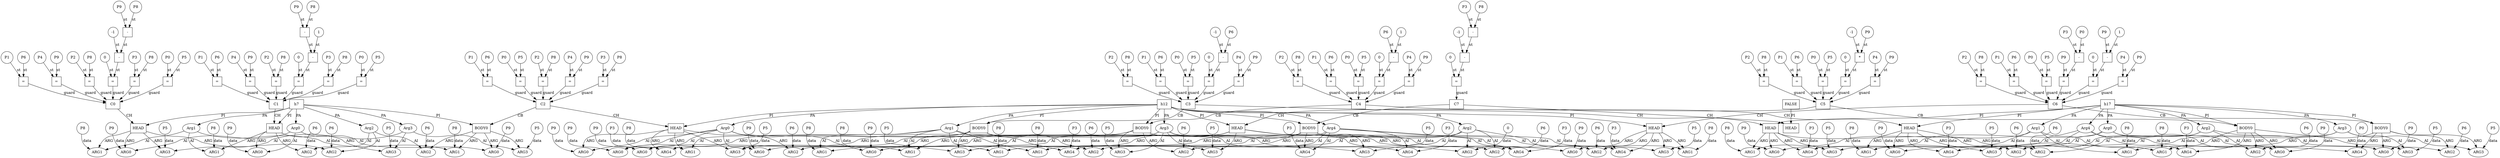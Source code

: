 // Horn Graph
digraph {
	"predicate_0" [label="h7"  nodeName="predicate_0" class=predicateName GNNNodeID=0 shape="box"]
	"predicateArgument_0" [label="Arg0"  nodeName="predicateArgument_0" class=predicateArgument GNNNodeID=1 shape="ellipse"]
		"predicate_0" -> "predicateArgument_0" [ label="PA"]
	"predicateArgument_1" [label="Arg1"  nodeName="predicateArgument_1" class=predicateArgument GNNNodeID=2 shape="ellipse"]
		"predicate_0" -> "predicateArgument_1" [ label="PA"]
	"predicateArgument_2" [label="Arg2"  nodeName="predicateArgument_2" class=predicateArgument GNNNodeID=3 shape="ellipse"]
		"predicate_0" -> "predicateArgument_2" [ label="PA"]
	"predicateArgument_3" [label="Arg3"  nodeName="predicateArgument_3" class=predicateArgument GNNNodeID=4 shape="ellipse"]
		"predicate_0" -> "predicateArgument_3" [ label="PA"]
	"predicate_1" [label="h12"  nodeName="predicate_1" class=predicateName GNNNodeID=5 shape="box"]
	"predicateArgument_4" [label="Arg0"  nodeName="predicateArgument_4" class=predicateArgument GNNNodeID=6 shape="ellipse"]
		"predicate_1" -> "predicateArgument_4" [ label="PA"]
	"predicateArgument_5" [label="Arg1"  nodeName="predicateArgument_5" class=predicateArgument GNNNodeID=7 shape="ellipse"]
		"predicate_1" -> "predicateArgument_5" [ label="PA"]
	"predicateArgument_6" [label="Arg2"  nodeName="predicateArgument_6" class=predicateArgument GNNNodeID=8 shape="ellipse"]
		"predicate_1" -> "predicateArgument_6" [ label="PA"]
	"predicateArgument_7" [label="Arg3"  nodeName="predicateArgument_7" class=predicateArgument GNNNodeID=9 shape="ellipse"]
		"predicate_1" -> "predicateArgument_7" [ label="PA"]
	"predicateArgument_8" [label="Arg4"  nodeName="predicateArgument_8" class=predicateArgument GNNNodeID=10 shape="ellipse"]
		"predicate_1" -> "predicateArgument_8" [ label="PA"]
	"predicate_2" [label="h17"  nodeName="predicate_2" class=predicateName GNNNodeID=11 shape="box"]
	"predicateArgument_9" [label="Arg0"  nodeName="predicateArgument_9" class=predicateArgument GNNNodeID=12 shape="ellipse"]
		"predicate_2" -> "predicateArgument_9" [ label="PA"]
	"predicateArgument_10" [label="Arg1"  nodeName="predicateArgument_10" class=predicateArgument GNNNodeID=13 shape="ellipse"]
		"predicate_2" -> "predicateArgument_10" [ label="PA"]
	"predicateArgument_11" [label="Arg2"  nodeName="predicateArgument_11" class=predicateArgument GNNNodeID=14 shape="ellipse"]
		"predicate_2" -> "predicateArgument_11" [ label="PA"]
	"predicateArgument_12" [label="Arg3"  nodeName="predicateArgument_12" class=predicateArgument GNNNodeID=15 shape="ellipse"]
		"predicate_2" -> "predicateArgument_12" [ label="PA"]
	"predicateArgument_13" [label="Arg4"  nodeName="predicateArgument_13" class=predicateArgument GNNNodeID=16 shape="ellipse"]
		"predicate_2" -> "predicateArgument_13" [ label="PA"]
	"predicate_3" [label="FALSE"  nodeName="predicate_3" class=predicateName GNNNodeID=17 shape="box"]
	"clause_0" [label="C0"  nodeName="clause_0" class=clause GNNNodeID=18 shape="box"]
	">=_19" [label="="  nodeName=">=_19" class=operator GNNNodeID=19 shape="square"]
		">=_19" -> "clause_0" [ label="guard"]
	"0_20" [label="0"  nodeName="0_20" class=constant GNNNodeID=20 shape="circle"]
		"0_20" -> ">=_19" [ label="st"]
	"-_21" [label="-"  nodeName="-_21" class=operator GNNNodeID=21 shape="square"]
		"-_21" -> ">=_19" [ label="st"]
	"-1_22" [label="-1"  nodeName="-1_22" class=constant GNNNodeID=22 shape="circle"]
		"-1_22" -> "-_21" [ label="st"]
	"-_23" [label="-"  nodeName="-_23" class=operator GNNNodeID=23 shape="square"]
		"-_23" -> "-_21" [ label="st"]
	"P9_24" [label="P9"  nodeName="P9_24" class=symbolicConstant GNNNodeID=24 shape="circle"]
		"P9_24" -> "-_23" [ label="st"]
	"P8_25" [label="P8"  nodeName="P8_25" class=symbolicConstant GNNNodeID=25 shape="circle"]
		"P8_25" -> "-_23" [ label="st"]
	"=_26" [label="="  nodeName="=_26" class=operator GNNNodeID=26 shape="square"]
		"=_26" -> "clause_0" [ label="guard"]
	"P3_27" [label="P3"  nodeName="P3_27" class=symbolicConstant GNNNodeID=27 shape="circle"]
		"P3_27" -> "=_26" [ label="st"]
	"P8_28" [label="P8"  nodeName="P8_28" class=symbolicConstant GNNNodeID=28 shape="circle"]
		"P8_28" -> "=_26" [ label="st"]
	"=_29" [label="="  nodeName="=_29" class=operator GNNNodeID=29 shape="square"]
		"=_29" -> "clause_0" [ label="guard"]
	"P0_30" [label="P0"  nodeName="P0_30" class=symbolicConstant GNNNodeID=30 shape="circle"]
		"P0_30" -> "=_29" [ label="st"]
	"P5_31" [label="P5"  nodeName="P5_31" class=symbolicConstant GNNNodeID=31 shape="circle"]
		"P5_31" -> "=_29" [ label="st"]
	"=_32" [label="="  nodeName="=_32" class=operator GNNNodeID=32 shape="square"]
		"=_32" -> "clause_0" [ label="guard"]
	"P1_33" [label="P1"  nodeName="P1_33" class=symbolicConstant GNNNodeID=33 shape="circle"]
		"P1_33" -> "=_32" [ label="st"]
	"P6_34" [label="P6"  nodeName="P6_34" class=symbolicConstant GNNNodeID=34 shape="circle"]
		"P6_34" -> "=_32" [ label="st"]
	"=_35" [label="="  nodeName="=_35" class=operator GNNNodeID=35 shape="square"]
		"=_35" -> "clause_0" [ label="guard"]
	"P4_36" [label="P4"  nodeName="P4_36" class=symbolicConstant GNNNodeID=36 shape="circle"]
		"P4_36" -> "=_35" [ label="st"]
	"P9_37" [label="P9"  nodeName="P9_37" class=symbolicConstant GNNNodeID=37 shape="circle"]
		"P9_37" -> "=_35" [ label="st"]
	"=_38" [label="="  nodeName="=_38" class=operator GNNNodeID=38 shape="square"]
		"=_38" -> "clause_0" [ label="guard"]
	"P2_39" [label="P2"  nodeName="P2_39" class=symbolicConstant GNNNodeID=39 shape="circle"]
		"P2_39" -> "=_38" [ label="st"]
	"P8_40" [label="P8"  nodeName="P8_40" class=symbolicConstant GNNNodeID=40 shape="circle"]
		"P8_40" -> "=_38" [ label="st"]
	"clauseHead_0" [label="HEAD"  nodeName="clauseHead_0" class=clauseHead GNNNodeID=41 shape="box"]
		"clause_0" -> "clauseHead_0" [ label="CH"]
		"predicate_0" -> "clauseHead_0" [ label="PI"]
	"clauseArgument_0" [label="ARG0"  nodeName="clauseArgument_0" class=clauseArg GNNNodeID=42 shape="ellipse"]
		"clauseHead_0" -> "clauseArgument_0" [ label="ARG"]
		"predicateArgument_0" -> "clauseArgument_0" [ label="AI"]
	"P9_43" [label="P9"  nodeName="P9_43" class=symbolicConstant GNNNodeID=43 shape="circle"]
		"P9_43" -> "clauseArgument_0" [ label="data"]
	"clauseArgument_1" [label="ARG1"  nodeName="clauseArgument_1" class=clauseArg GNNNodeID=44 shape="ellipse"]
		"clauseHead_0" -> "clauseArgument_1" [ label="ARG"]
		"predicateArgument_1" -> "clauseArgument_1" [ label="AI"]
	"P8_45" [label="P8"  nodeName="P8_45" class=symbolicConstant GNNNodeID=45 shape="circle"]
		"P8_45" -> "clauseArgument_1" [ label="data"]
	"clauseArgument_2" [label="ARG2"  nodeName="clauseArgument_2" class=clauseArg GNNNodeID=46 shape="ellipse"]
		"clauseHead_0" -> "clauseArgument_2" [ label="ARG"]
		"predicateArgument_2" -> "clauseArgument_2" [ label="AI"]
	"P6_47" [label="P6"  nodeName="P6_47" class=symbolicConstant GNNNodeID=47 shape="circle"]
		"P6_47" -> "clauseArgument_2" [ label="data"]
	"clauseArgument_3" [label="ARG3"  nodeName="clauseArgument_3" class=clauseArg GNNNodeID=48 shape="ellipse"]
		"clauseHead_0" -> "clauseArgument_3" [ label="ARG"]
		"predicateArgument_3" -> "clauseArgument_3" [ label="AI"]
	"P5_49" [label="P5"  nodeName="P5_49" class=symbolicConstant GNNNodeID=49 shape="circle"]
		"P5_49" -> "clauseArgument_3" [ label="data"]
	"clause_1" [label="C1"  nodeName="clause_1" class=clause GNNNodeID=50 shape="box"]
	">=_51" [label="="  nodeName=">=_51" class=operator GNNNodeID=51 shape="square"]
		">=_51" -> "clause_1" [ label="guard"]
	"0_52" [label="0"  nodeName="0_52" class=constant GNNNodeID=52 shape="circle"]
		"0_52" -> ">=_51" [ label="st"]
	"-_53" [label="-"  nodeName="-_53" class=operator GNNNodeID=53 shape="square"]
		"-_53" -> ">=_51" [ label="st"]
	"-_54" [label="-"  nodeName="-_54" class=operator GNNNodeID=54 shape="square"]
		"-_54" -> "-_53" [ label="st"]
	"P9_55" [label="P9"  nodeName="P9_55" class=symbolicConstant GNNNodeID=55 shape="circle"]
		"P9_55" -> "-_54" [ label="st"]
	"P8_56" [label="P8"  nodeName="P8_56" class=symbolicConstant GNNNodeID=56 shape="circle"]
		"P8_56" -> "-_54" [ label="st"]
	"1_57" [label="1"  nodeName="1_57" class=constant GNNNodeID=57 shape="circle"]
		"1_57" -> "-_53" [ label="st"]
	"=_58" [label="="  nodeName="=_58" class=operator GNNNodeID=58 shape="square"]
		"=_58" -> "clause_1" [ label="guard"]
	"P3_59" [label="P3"  nodeName="P3_59" class=symbolicConstant GNNNodeID=59 shape="circle"]
		"P3_59" -> "=_58" [ label="st"]
	"P8_60" [label="P8"  nodeName="P8_60" class=symbolicConstant GNNNodeID=60 shape="circle"]
		"P8_60" -> "=_58" [ label="st"]
	"=_61" [label="="  nodeName="=_61" class=operator GNNNodeID=61 shape="square"]
		"=_61" -> "clause_1" [ label="guard"]
	"P0_62" [label="P0"  nodeName="P0_62" class=symbolicConstant GNNNodeID=62 shape="circle"]
		"P0_62" -> "=_61" [ label="st"]
	"P5_63" [label="P5"  nodeName="P5_63" class=symbolicConstant GNNNodeID=63 shape="circle"]
		"P5_63" -> "=_61" [ label="st"]
	"=_64" [label="="  nodeName="=_64" class=operator GNNNodeID=64 shape="square"]
		"=_64" -> "clause_1" [ label="guard"]
	"P1_65" [label="P1"  nodeName="P1_65" class=symbolicConstant GNNNodeID=65 shape="circle"]
		"P1_65" -> "=_64" [ label="st"]
	"P6_66" [label="P6"  nodeName="P6_66" class=symbolicConstant GNNNodeID=66 shape="circle"]
		"P6_66" -> "=_64" [ label="st"]
	"=_67" [label="="  nodeName="=_67" class=operator GNNNodeID=67 shape="square"]
		"=_67" -> "clause_1" [ label="guard"]
	"P4_68" [label="P4"  nodeName="P4_68" class=symbolicConstant GNNNodeID=68 shape="circle"]
		"P4_68" -> "=_67" [ label="st"]
	"P9_69" [label="P9"  nodeName="P9_69" class=symbolicConstant GNNNodeID=69 shape="circle"]
		"P9_69" -> "=_67" [ label="st"]
	"=_70" [label="="  nodeName="=_70" class=operator GNNNodeID=70 shape="square"]
		"=_70" -> "clause_1" [ label="guard"]
	"P2_71" [label="P2"  nodeName="P2_71" class=symbolicConstant GNNNodeID=71 shape="circle"]
		"P2_71" -> "=_70" [ label="st"]
	"P8_72" [label="P8"  nodeName="P8_72" class=symbolicConstant GNNNodeID=72 shape="circle"]
		"P8_72" -> "=_70" [ label="st"]
	"clauseHead_1" [label="HEAD"  nodeName="clauseHead_1" class=clauseHead GNNNodeID=73 shape="box"]
		"clause_1" -> "clauseHead_1" [ label="CH"]
		"predicate_0" -> "clauseHead_1" [ label="PI"]
	"clauseArgument_4" [label="ARG0"  nodeName="clauseArgument_4" class=clauseArg GNNNodeID=74 shape="ellipse"]
		"clauseHead_1" -> "clauseArgument_4" [ label="ARG"]
		"predicateArgument_0" -> "clauseArgument_4" [ label="AI"]
	"P9_75" [label="P9"  nodeName="P9_75" class=symbolicConstant GNNNodeID=75 shape="circle"]
		"P9_75" -> "clauseArgument_4" [ label="data"]
	"clauseArgument_5" [label="ARG1"  nodeName="clauseArgument_5" class=clauseArg GNNNodeID=76 shape="ellipse"]
		"clauseHead_1" -> "clauseArgument_5" [ label="ARG"]
		"predicateArgument_1" -> "clauseArgument_5" [ label="AI"]
	"P8_77" [label="P8"  nodeName="P8_77" class=symbolicConstant GNNNodeID=77 shape="circle"]
		"P8_77" -> "clauseArgument_5" [ label="data"]
	"clauseArgument_6" [label="ARG2"  nodeName="clauseArgument_6" class=clauseArg GNNNodeID=78 shape="ellipse"]
		"clauseHead_1" -> "clauseArgument_6" [ label="ARG"]
		"predicateArgument_2" -> "clauseArgument_6" [ label="AI"]
	"P6_79" [label="P6"  nodeName="P6_79" class=symbolicConstant GNNNodeID=79 shape="circle"]
		"P6_79" -> "clauseArgument_6" [ label="data"]
	"clauseArgument_7" [label="ARG3"  nodeName="clauseArgument_7" class=clauseArg GNNNodeID=80 shape="ellipse"]
		"clauseHead_1" -> "clauseArgument_7" [ label="ARG"]
		"predicateArgument_3" -> "clauseArgument_7" [ label="AI"]
	"P5_81" [label="P5"  nodeName="P5_81" class=symbolicConstant GNNNodeID=81 shape="circle"]
		"P5_81" -> "clauseArgument_7" [ label="data"]
	"clause_2" [label="C2"  nodeName="clause_2" class=clause GNNNodeID=82 shape="box"]
	"=_83" [label="="  nodeName="=_83" class=operator GNNNodeID=83 shape="square"]
		"=_83" -> "clause_2" [ label="guard"]
	"P4_84" [label="P4"  nodeName="P4_84" class=symbolicConstant GNNNodeID=84 shape="circle"]
		"P4_84" -> "=_83" [ label="st"]
	"P9_85" [label="P9"  nodeName="P9_85" class=symbolicConstant GNNNodeID=85 shape="circle"]
		"P9_85" -> "=_83" [ label="st"]
	"=_86" [label="="  nodeName="=_86" class=operator GNNNodeID=86 shape="square"]
		"=_86" -> "clause_2" [ label="guard"]
	"P3_87" [label="P3"  nodeName="P3_87" class=symbolicConstant GNNNodeID=87 shape="circle"]
		"P3_87" -> "=_86" [ label="st"]
	"P8_88" [label="P8"  nodeName="P8_88" class=symbolicConstant GNNNodeID=88 shape="circle"]
		"P8_88" -> "=_86" [ label="st"]
	"=_89" [label="="  nodeName="=_89" class=operator GNNNodeID=89 shape="square"]
		"=_89" -> "clause_2" [ label="guard"]
	"P1_90" [label="P1"  nodeName="P1_90" class=symbolicConstant GNNNodeID=90 shape="circle"]
		"P1_90" -> "=_89" [ label="st"]
	"P6_91" [label="P6"  nodeName="P6_91" class=symbolicConstant GNNNodeID=91 shape="circle"]
		"P6_91" -> "=_89" [ label="st"]
	"=_92" [label="="  nodeName="=_92" class=operator GNNNodeID=92 shape="square"]
		"=_92" -> "clause_2" [ label="guard"]
	"P0_93" [label="P0"  nodeName="P0_93" class=symbolicConstant GNNNodeID=93 shape="circle"]
		"P0_93" -> "=_92" [ label="st"]
	"P5_94" [label="P5"  nodeName="P5_94" class=symbolicConstant GNNNodeID=94 shape="circle"]
		"P5_94" -> "=_92" [ label="st"]
	"=_95" [label="="  nodeName="=_95" class=operator GNNNodeID=95 shape="square"]
		"=_95" -> "clause_2" [ label="guard"]
	"P2_96" [label="P2"  nodeName="P2_96" class=symbolicConstant GNNNodeID=96 shape="circle"]
		"P2_96" -> "=_95" [ label="st"]
	"P8_97" [label="P8"  nodeName="P8_97" class=symbolicConstant GNNNodeID=97 shape="circle"]
		"P8_97" -> "=_95" [ label="st"]
	"clauseHead_2" [label="HEAD"  nodeName="clauseHead_2" class=clauseHead GNNNodeID=98 shape="box"]
		"clause_2" -> "clauseHead_2" [ label="CH"]
		"predicate_1" -> "clauseHead_2" [ label="PI"]
	"clauseArgument_8" [label="ARG0"  nodeName="clauseArgument_8" class=clauseArg GNNNodeID=99 shape="ellipse"]
		"clauseHead_2" -> "clauseArgument_8" [ label="ARG"]
		"predicateArgument_4" -> "clauseArgument_8" [ label="AI"]
	"P9_100" [label="P9"  nodeName="P9_100" class=symbolicConstant GNNNodeID=100 shape="circle"]
		"P9_100" -> "clauseArgument_8" [ label="data"]
	"clauseArgument_9" [label="ARG1"  nodeName="clauseArgument_9" class=clauseArg GNNNodeID=101 shape="ellipse"]
		"clauseHead_2" -> "clauseArgument_9" [ label="ARG"]
		"predicateArgument_5" -> "clauseArgument_9" [ label="AI"]
	"P8_102" [label="P8"  nodeName="P8_102" class=symbolicConstant GNNNodeID=102 shape="circle"]
		"P8_102" -> "clauseArgument_9" [ label="data"]
	"clauseArgument_10" [label="ARG2"  nodeName="clauseArgument_10" class=clauseArg GNNNodeID=103 shape="ellipse"]
		"clauseHead_2" -> "clauseArgument_10" [ label="ARG"]
		"predicateArgument_6" -> "clauseArgument_10" [ label="AI"]
	"P6_104" [label="P6"  nodeName="P6_104" class=symbolicConstant GNNNodeID=104 shape="circle"]
		"P6_104" -> "clauseArgument_10" [ label="data"]
	"clauseArgument_11" [label="ARG3"  nodeName="clauseArgument_11" class=clauseArg GNNNodeID=105 shape="ellipse"]
		"clauseHead_2" -> "clauseArgument_11" [ label="ARG"]
		"predicateArgument_7" -> "clauseArgument_11" [ label="AI"]
	"P5_106" [label="P5"  nodeName="P5_106" class=symbolicConstant GNNNodeID=106 shape="circle"]
		"P5_106" -> "clauseArgument_11" [ label="data"]
	"clauseArgument_12" [label="ARG4"  nodeName="clauseArgument_12" class=clauseArg GNNNodeID=107 shape="ellipse"]
		"clauseHead_2" -> "clauseArgument_12" [ label="ARG"]
		"predicateArgument_8" -> "clauseArgument_12" [ label="AI"]
	"P3_108" [label="P3"  nodeName="P3_108" class=symbolicConstant GNNNodeID=108 shape="circle"]
		"P3_108" -> "clauseArgument_12" [ label="data"]
	"clauseBody_0" [label="BODY0"  nodeName="clauseBody_0" class=clauseBody GNNNodeID=109 shape="box"]
		"clause_2" -> "clauseBody_0" [ label="CB"]
		"predicate_0" -> "clauseBody_0" [ label="PI"]
	"clauseArgument_13" [label="ARG0"  nodeName="clauseArgument_13" class=clauseArg GNNNodeID=110 shape="ellipse"]
		"clauseBody_0" -> "clauseArgument_13" [ label="ARG"]
		"predicateArgument_0" -> "clauseArgument_13" [ label="AI"]
	"P9_111" [label="P9"  nodeName="P9_111" class=symbolicConstant GNNNodeID=111 shape="circle"]
		"P9_111" -> "clauseArgument_13" [ label="data"]
	"clauseArgument_14" [label="ARG1"  nodeName="clauseArgument_14" class=clauseArg GNNNodeID=112 shape="ellipse"]
		"clauseBody_0" -> "clauseArgument_14" [ label="ARG"]
		"predicateArgument_1" -> "clauseArgument_14" [ label="AI"]
	"P8_113" [label="P8"  nodeName="P8_113" class=symbolicConstant GNNNodeID=113 shape="circle"]
		"P8_113" -> "clauseArgument_14" [ label="data"]
	"clauseArgument_15" [label="ARG2"  nodeName="clauseArgument_15" class=clauseArg GNNNodeID=114 shape="ellipse"]
		"clauseBody_0" -> "clauseArgument_15" [ label="ARG"]
		"predicateArgument_2" -> "clauseArgument_15" [ label="AI"]
	"P6_115" [label="P6"  nodeName="P6_115" class=symbolicConstant GNNNodeID=115 shape="circle"]
		"P6_115" -> "clauseArgument_15" [ label="data"]
	"clauseArgument_16" [label="ARG3"  nodeName="clauseArgument_16" class=clauseArg GNNNodeID=116 shape="ellipse"]
		"clauseBody_0" -> "clauseArgument_16" [ label="ARG"]
		"predicateArgument_3" -> "clauseArgument_16" [ label="AI"]
	"P5_117" [label="P5"  nodeName="P5_117" class=symbolicConstant GNNNodeID=117 shape="circle"]
		"P5_117" -> "clauseArgument_16" [ label="data"]
	"clause_3" [label="C3"  nodeName="clause_3" class=clause GNNNodeID=118 shape="box"]
	">=_119" [label="="  nodeName=">=_119" class=operator GNNNodeID=119 shape="square"]
		">=_119" -> "clause_3" [ label="guard"]
	"0_120" [label="0"  nodeName="0_120" class=constant GNNNodeID=120 shape="circle"]
		"0_120" -> ">=_119" [ label="st"]
	"-_121" [label="-"  nodeName="-_121" class=operator GNNNodeID=121 shape="square"]
		"-_121" -> ">=_119" [ label="st"]
	"-1_122" [label="-1"  nodeName="-1_122" class=constant GNNNodeID=122 shape="circle"]
		"-1_122" -> "-_121" [ label="st"]
	"P6_123" [label="P6"  nodeName="P6_123" class=symbolicConstant GNNNodeID=123 shape="circle"]
		"P6_123" -> "-_121" [ label="st"]
	"=_124" [label="="  nodeName="=_124" class=operator GNNNodeID=124 shape="square"]
		"=_124" -> "clause_3" [ label="guard"]
	"P4_125" [label="P4"  nodeName="P4_125" class=symbolicConstant GNNNodeID=125 shape="circle"]
		"P4_125" -> "=_124" [ label="st"]
	"P9_126" [label="P9"  nodeName="P9_126" class=symbolicConstant GNNNodeID=126 shape="circle"]
		"P9_126" -> "=_124" [ label="st"]
	"=_127" [label="="  nodeName="=_127" class=operator GNNNodeID=127 shape="square"]
		"=_127" -> "clause_3" [ label="guard"]
	"P2_128" [label="P2"  nodeName="P2_128" class=symbolicConstant GNNNodeID=128 shape="circle"]
		"P2_128" -> "=_127" [ label="st"]
	"P8_129" [label="P8"  nodeName="P8_129" class=symbolicConstant GNNNodeID=129 shape="circle"]
		"P8_129" -> "=_127" [ label="st"]
	"=_130" [label="="  nodeName="=_130" class=operator GNNNodeID=130 shape="square"]
		"=_130" -> "clause_3" [ label="guard"]
	"P1_131" [label="P1"  nodeName="P1_131" class=symbolicConstant GNNNodeID=131 shape="circle"]
		"P1_131" -> "=_130" [ label="st"]
	"P6_132" [label="P6"  nodeName="P6_132" class=symbolicConstant GNNNodeID=132 shape="circle"]
		"P6_132" -> "=_130" [ label="st"]
	"=_133" [label="="  nodeName="=_133" class=operator GNNNodeID=133 shape="square"]
		"=_133" -> "clause_3" [ label="guard"]
	"P0_134" [label="P0"  nodeName="P0_134" class=symbolicConstant GNNNodeID=134 shape="circle"]
		"P0_134" -> "=_133" [ label="st"]
	"P5_135" [label="P5"  nodeName="P5_135" class=symbolicConstant GNNNodeID=135 shape="circle"]
		"P5_135" -> "=_133" [ label="st"]
	"clauseHead_3" [label="HEAD"  nodeName="clauseHead_3" class=clauseHead GNNNodeID=136 shape="box"]
		"clause_3" -> "clauseHead_3" [ label="CH"]
		"predicate_2" -> "clauseHead_3" [ label="PI"]
	"clauseArgument_17" [label="ARG0"  nodeName="clauseArgument_17" class=clauseArg GNNNodeID=137 shape="ellipse"]
		"clauseHead_3" -> "clauseArgument_17" [ label="ARG"]
		"predicateArgument_9" -> "clauseArgument_17" [ label="AI"]
	"P9_138" [label="P9"  nodeName="P9_138" class=symbolicConstant GNNNodeID=138 shape="circle"]
		"P9_138" -> "clauseArgument_17" [ label="data"]
	"clauseArgument_18" [label="ARG1"  nodeName="clauseArgument_18" class=clauseArg GNNNodeID=139 shape="ellipse"]
		"clauseHead_3" -> "clauseArgument_18" [ label="ARG"]
		"predicateArgument_10" -> "clauseArgument_18" [ label="AI"]
	"P8_140" [label="P8"  nodeName="P8_140" class=symbolicConstant GNNNodeID=140 shape="circle"]
		"P8_140" -> "clauseArgument_18" [ label="data"]
	"clauseArgument_19" [label="ARG2"  nodeName="clauseArgument_19" class=clauseArg GNNNodeID=141 shape="ellipse"]
		"clauseHead_3" -> "clauseArgument_19" [ label="ARG"]
		"predicateArgument_11" -> "clauseArgument_19" [ label="AI"]
	"P6_142" [label="P6"  nodeName="P6_142" class=symbolicConstant GNNNodeID=142 shape="circle"]
		"P6_142" -> "clauseArgument_19" [ label="data"]
	"clauseArgument_20" [label="ARG3"  nodeName="clauseArgument_20" class=clauseArg GNNNodeID=143 shape="ellipse"]
		"clauseHead_3" -> "clauseArgument_20" [ label="ARG"]
		"predicateArgument_12" -> "clauseArgument_20" [ label="AI"]
	"P5_144" [label="P5"  nodeName="P5_144" class=symbolicConstant GNNNodeID=144 shape="circle"]
		"P5_144" -> "clauseArgument_20" [ label="data"]
	"clauseArgument_21" [label="ARG4"  nodeName="clauseArgument_21" class=clauseArg GNNNodeID=145 shape="ellipse"]
		"clauseHead_3" -> "clauseArgument_21" [ label="ARG"]
		"predicateArgument_13" -> "clauseArgument_21" [ label="AI"]
	"P3_146" [label="P3"  nodeName="P3_146" class=symbolicConstant GNNNodeID=146 shape="circle"]
		"P3_146" -> "clauseArgument_21" [ label="data"]
	"clauseBody_1" [label="BODY0"  nodeName="clauseBody_1" class=clauseBody GNNNodeID=147 shape="box"]
		"clause_3" -> "clauseBody_1" [ label="CB"]
		"predicate_1" -> "clauseBody_1" [ label="PI"]
	"clauseArgument_22" [label="ARG0"  nodeName="clauseArgument_22" class=clauseArg GNNNodeID=148 shape="ellipse"]
		"clauseBody_1" -> "clauseArgument_22" [ label="ARG"]
		"predicateArgument_4" -> "clauseArgument_22" [ label="AI"]
	"P9_149" [label="P9"  nodeName="P9_149" class=symbolicConstant GNNNodeID=149 shape="circle"]
		"P9_149" -> "clauseArgument_22" [ label="data"]
	"clauseArgument_23" [label="ARG1"  nodeName="clauseArgument_23" class=clauseArg GNNNodeID=150 shape="ellipse"]
		"clauseBody_1" -> "clauseArgument_23" [ label="ARG"]
		"predicateArgument_5" -> "clauseArgument_23" [ label="AI"]
	"P8_151" [label="P8"  nodeName="P8_151" class=symbolicConstant GNNNodeID=151 shape="circle"]
		"P8_151" -> "clauseArgument_23" [ label="data"]
	"clauseArgument_24" [label="ARG2"  nodeName="clauseArgument_24" class=clauseArg GNNNodeID=152 shape="ellipse"]
		"clauseBody_1" -> "clauseArgument_24" [ label="ARG"]
		"predicateArgument_6" -> "clauseArgument_24" [ label="AI"]
	"P6_153" [label="P6"  nodeName="P6_153" class=symbolicConstant GNNNodeID=153 shape="circle"]
		"P6_153" -> "clauseArgument_24" [ label="data"]
	"clauseArgument_25" [label="ARG3"  nodeName="clauseArgument_25" class=clauseArg GNNNodeID=154 shape="ellipse"]
		"clauseBody_1" -> "clauseArgument_25" [ label="ARG"]
		"predicateArgument_7" -> "clauseArgument_25" [ label="AI"]
	"P5_155" [label="P5"  nodeName="P5_155" class=symbolicConstant GNNNodeID=155 shape="circle"]
		"P5_155" -> "clauseArgument_25" [ label="data"]
	"clauseArgument_26" [label="ARG4"  nodeName="clauseArgument_26" class=clauseArg GNNNodeID=156 shape="ellipse"]
		"clauseBody_1" -> "clauseArgument_26" [ label="ARG"]
		"predicateArgument_8" -> "clauseArgument_26" [ label="AI"]
	"P3_157" [label="P3"  nodeName="P3_157" class=symbolicConstant GNNNodeID=157 shape="circle"]
		"P3_157" -> "clauseArgument_26" [ label="data"]
	"clause_4" [label="C4"  nodeName="clause_4" class=clause GNNNodeID=158 shape="box"]
	">=_159" [label="="  nodeName=">=_159" class=operator GNNNodeID=159 shape="square"]
		">=_159" -> "clause_4" [ label="guard"]
	"0_160" [label="0"  nodeName="0_160" class=constant GNNNodeID=160 shape="circle"]
		"0_160" -> ">=_159" [ label="st"]
	"-_161" [label="-"  nodeName="-_161" class=operator GNNNodeID=161 shape="square"]
		"-_161" -> ">=_159" [ label="st"]
	"P6_162" [label="P6"  nodeName="P6_162" class=symbolicConstant GNNNodeID=162 shape="circle"]
		"P6_162" -> "-_161" [ label="st"]
	"1_163" [label="1"  nodeName="1_163" class=constant GNNNodeID=163 shape="circle"]
		"1_163" -> "-_161" [ label="st"]
	"=_164" [label="="  nodeName="=_164" class=operator GNNNodeID=164 shape="square"]
		"=_164" -> "clause_4" [ label="guard"]
	"P4_165" [label="P4"  nodeName="P4_165" class=symbolicConstant GNNNodeID=165 shape="circle"]
		"P4_165" -> "=_164" [ label="st"]
	"P9_166" [label="P9"  nodeName="P9_166" class=symbolicConstant GNNNodeID=166 shape="circle"]
		"P9_166" -> "=_164" [ label="st"]
	"=_167" [label="="  nodeName="=_167" class=operator GNNNodeID=167 shape="square"]
		"=_167" -> "clause_4" [ label="guard"]
	"P2_168" [label="P2"  nodeName="P2_168" class=symbolicConstant GNNNodeID=168 shape="circle"]
		"P2_168" -> "=_167" [ label="st"]
	"P8_169" [label="P8"  nodeName="P8_169" class=symbolicConstant GNNNodeID=169 shape="circle"]
		"P8_169" -> "=_167" [ label="st"]
	"=_170" [label="="  nodeName="=_170" class=operator GNNNodeID=170 shape="square"]
		"=_170" -> "clause_4" [ label="guard"]
	"P1_171" [label="P1"  nodeName="P1_171" class=symbolicConstant GNNNodeID=171 shape="circle"]
		"P1_171" -> "=_170" [ label="st"]
	"P6_172" [label="P6"  nodeName="P6_172" class=symbolicConstant GNNNodeID=172 shape="circle"]
		"P6_172" -> "=_170" [ label="st"]
	"=_173" [label="="  nodeName="=_173" class=operator GNNNodeID=173 shape="square"]
		"=_173" -> "clause_4" [ label="guard"]
	"P0_174" [label="P0"  nodeName="P0_174" class=symbolicConstant GNNNodeID=174 shape="circle"]
		"P0_174" -> "=_173" [ label="st"]
	"P5_175" [label="P5"  nodeName="P5_175" class=symbolicConstant GNNNodeID=175 shape="circle"]
		"P5_175" -> "=_173" [ label="st"]
	"clauseHead_4" [label="HEAD"  nodeName="clauseHead_4" class=clauseHead GNNNodeID=176 shape="box"]
		"clause_4" -> "clauseHead_4" [ label="CH"]
		"predicate_2" -> "clauseHead_4" [ label="PI"]
	"clauseArgument_27" [label="ARG0"  nodeName="clauseArgument_27" class=clauseArg GNNNodeID=177 shape="ellipse"]
		"clauseHead_4" -> "clauseArgument_27" [ label="ARG"]
		"predicateArgument_9" -> "clauseArgument_27" [ label="AI"]
	"P9_178" [label="P9"  nodeName="P9_178" class=symbolicConstant GNNNodeID=178 shape="circle"]
		"P9_178" -> "clauseArgument_27" [ label="data"]
	"clauseArgument_28" [label="ARG1"  nodeName="clauseArgument_28" class=clauseArg GNNNodeID=179 shape="ellipse"]
		"clauseHead_4" -> "clauseArgument_28" [ label="ARG"]
		"predicateArgument_10" -> "clauseArgument_28" [ label="AI"]
	"P8_180" [label="P8"  nodeName="P8_180" class=symbolicConstant GNNNodeID=180 shape="circle"]
		"P8_180" -> "clauseArgument_28" [ label="data"]
	"clauseArgument_29" [label="ARG2"  nodeName="clauseArgument_29" class=clauseArg GNNNodeID=181 shape="ellipse"]
		"clauseHead_4" -> "clauseArgument_29" [ label="ARG"]
		"predicateArgument_11" -> "clauseArgument_29" [ label="AI"]
	"P6_182" [label="P6"  nodeName="P6_182" class=symbolicConstant GNNNodeID=182 shape="circle"]
		"P6_182" -> "clauseArgument_29" [ label="data"]
	"clauseArgument_30" [label="ARG3"  nodeName="clauseArgument_30" class=clauseArg GNNNodeID=183 shape="ellipse"]
		"clauseHead_4" -> "clauseArgument_30" [ label="ARG"]
		"predicateArgument_12" -> "clauseArgument_30" [ label="AI"]
	"P5_184" [label="P5"  nodeName="P5_184" class=symbolicConstant GNNNodeID=184 shape="circle"]
		"P5_184" -> "clauseArgument_30" [ label="data"]
	"clauseArgument_31" [label="ARG4"  nodeName="clauseArgument_31" class=clauseArg GNNNodeID=185 shape="ellipse"]
		"clauseHead_4" -> "clauseArgument_31" [ label="ARG"]
		"predicateArgument_13" -> "clauseArgument_31" [ label="AI"]
	"P3_186" [label="P3"  nodeName="P3_186" class=symbolicConstant GNNNodeID=186 shape="circle"]
		"P3_186" -> "clauseArgument_31" [ label="data"]
	"clauseBody_2" [label="BODY0"  nodeName="clauseBody_2" class=clauseBody GNNNodeID=187 shape="box"]
		"clause_4" -> "clauseBody_2" [ label="CB"]
		"predicate_1" -> "clauseBody_2" [ label="PI"]
	"clauseArgument_32" [label="ARG0"  nodeName="clauseArgument_32" class=clauseArg GNNNodeID=188 shape="ellipse"]
		"clauseBody_2" -> "clauseArgument_32" [ label="ARG"]
		"predicateArgument_4" -> "clauseArgument_32" [ label="AI"]
	"P9_189" [label="P9"  nodeName="P9_189" class=symbolicConstant GNNNodeID=189 shape="circle"]
		"P9_189" -> "clauseArgument_32" [ label="data"]
	"clauseArgument_33" [label="ARG1"  nodeName="clauseArgument_33" class=clauseArg GNNNodeID=190 shape="ellipse"]
		"clauseBody_2" -> "clauseArgument_33" [ label="ARG"]
		"predicateArgument_5" -> "clauseArgument_33" [ label="AI"]
	"P8_191" [label="P8"  nodeName="P8_191" class=symbolicConstant GNNNodeID=191 shape="circle"]
		"P8_191" -> "clauseArgument_33" [ label="data"]
	"clauseArgument_34" [label="ARG2"  nodeName="clauseArgument_34" class=clauseArg GNNNodeID=192 shape="ellipse"]
		"clauseBody_2" -> "clauseArgument_34" [ label="ARG"]
		"predicateArgument_6" -> "clauseArgument_34" [ label="AI"]
	"P6_193" [label="P6"  nodeName="P6_193" class=symbolicConstant GNNNodeID=193 shape="circle"]
		"P6_193" -> "clauseArgument_34" [ label="data"]
	"clauseArgument_35" [label="ARG3"  nodeName="clauseArgument_35" class=clauseArg GNNNodeID=194 shape="ellipse"]
		"clauseBody_2" -> "clauseArgument_35" [ label="ARG"]
		"predicateArgument_7" -> "clauseArgument_35" [ label="AI"]
	"P5_195" [label="P5"  nodeName="P5_195" class=symbolicConstant GNNNodeID=195 shape="circle"]
		"P5_195" -> "clauseArgument_35" [ label="data"]
	"clauseArgument_36" [label="ARG4"  nodeName="clauseArgument_36" class=clauseArg GNNNodeID=196 shape="ellipse"]
		"clauseBody_2" -> "clauseArgument_36" [ label="ARG"]
		"predicateArgument_8" -> "clauseArgument_36" [ label="AI"]
	"P3_197" [label="P3"  nodeName="P3_197" class=symbolicConstant GNNNodeID=197 shape="circle"]
		"P3_197" -> "clauseArgument_36" [ label="data"]
	"clause_5" [label="C5"  nodeName="clause_5" class=clause GNNNodeID=198 shape="box"]
	">=_199" [label="="  nodeName=">=_199" class=operator GNNNodeID=199 shape="square"]
		">=_199" -> "clause_5" [ label="guard"]
	"0_200" [label="0"  nodeName="0_200" class=constant GNNNodeID=200 shape="circle"]
		"0_200" -> ">=_199" [ label="st"]
	"*_201" [label="*"  nodeName="*_201" class=operator GNNNodeID=201 shape="square"]
		"*_201" -> ">=_199" [ label="st"]
	"-1_202" [label="-1"  nodeName="-1_202" class=constant GNNNodeID=202 shape="circle"]
		"-1_202" -> "*_201" [ label="st"]
	"P9_203" [label="P9"  nodeName="P9_203" class=symbolicConstant GNNNodeID=203 shape="circle"]
		"P9_203" -> "*_201" [ label="st"]
	"=_204" [label="="  nodeName="=_204" class=operator GNNNodeID=204 shape="square"]
		"=_204" -> "clause_5" [ label="guard"]
	"P4_205" [label="P4"  nodeName="P4_205" class=symbolicConstant GNNNodeID=205 shape="circle"]
		"P4_205" -> "=_204" [ label="st"]
	"P9_206" [label="P9"  nodeName="P9_206" class=symbolicConstant GNNNodeID=206 shape="circle"]
		"P9_206" -> "=_204" [ label="st"]
	"=_207" [label="="  nodeName="=_207" class=operator GNNNodeID=207 shape="square"]
		"=_207" -> "clause_5" [ label="guard"]
	"P2_208" [label="P2"  nodeName="P2_208" class=symbolicConstant GNNNodeID=208 shape="circle"]
		"P2_208" -> "=_207" [ label="st"]
	"P8_209" [label="P8"  nodeName="P8_209" class=symbolicConstant GNNNodeID=209 shape="circle"]
		"P8_209" -> "=_207" [ label="st"]
	"=_210" [label="="  nodeName="=_210" class=operator GNNNodeID=210 shape="square"]
		"=_210" -> "clause_5" [ label="guard"]
	"P1_211" [label="P1"  nodeName="P1_211" class=symbolicConstant GNNNodeID=211 shape="circle"]
		"P1_211" -> "=_210" [ label="st"]
	"P6_212" [label="P6"  nodeName="P6_212" class=symbolicConstant GNNNodeID=212 shape="circle"]
		"P6_212" -> "=_210" [ label="st"]
	"=_213" [label="="  nodeName="=_213" class=operator GNNNodeID=213 shape="square"]
		"=_213" -> "clause_5" [ label="guard"]
	"P0_214" [label="P0"  nodeName="P0_214" class=symbolicConstant GNNNodeID=214 shape="circle"]
		"P0_214" -> "=_213" [ label="st"]
	"P5_215" [label="P5"  nodeName="P5_215" class=symbolicConstant GNNNodeID=215 shape="circle"]
		"P5_215" -> "=_213" [ label="st"]
	"clauseHead_5" [label="HEAD"  nodeName="clauseHead_5" class=clauseHead GNNNodeID=216 shape="box"]
		"clause_5" -> "clauseHead_5" [ label="CH"]
		"predicate_1" -> "clauseHead_5" [ label="PI"]
	"clauseArgument_37" [label="ARG0"  nodeName="clauseArgument_37" class=clauseArg GNNNodeID=217 shape="ellipse"]
		"clauseHead_5" -> "clauseArgument_37" [ label="ARG"]
		"predicateArgument_4" -> "clauseArgument_37" [ label="AI"]
	"P9_218" [label="P9"  nodeName="P9_218" class=symbolicConstant GNNNodeID=218 shape="circle"]
		"P9_218" -> "clauseArgument_37" [ label="data"]
	"clauseArgument_38" [label="ARG1"  nodeName="clauseArgument_38" class=clauseArg GNNNodeID=219 shape="ellipse"]
		"clauseHead_5" -> "clauseArgument_38" [ label="ARG"]
		"predicateArgument_5" -> "clauseArgument_38" [ label="AI"]
	"P8_220" [label="P8"  nodeName="P8_220" class=symbolicConstant GNNNodeID=220 shape="circle"]
		"P8_220" -> "clauseArgument_38" [ label="data"]
	"clauseArgument_39" [label="ARG2"  nodeName="clauseArgument_39" class=clauseArg GNNNodeID=221 shape="ellipse"]
		"clauseHead_5" -> "clauseArgument_39" [ label="ARG"]
		"predicateArgument_6" -> "clauseArgument_39" [ label="AI"]
	"P6_222" [label="P6"  nodeName="P6_222" class=symbolicConstant GNNNodeID=222 shape="circle"]
		"P6_222" -> "clauseArgument_39" [ label="data"]
	"clauseArgument_40" [label="ARG3"  nodeName="clauseArgument_40" class=clauseArg GNNNodeID=223 shape="ellipse"]
		"clauseHead_5" -> "clauseArgument_40" [ label="ARG"]
		"predicateArgument_7" -> "clauseArgument_40" [ label="AI"]
	"P5_224" [label="P5"  nodeName="P5_224" class=symbolicConstant GNNNodeID=224 shape="circle"]
		"P5_224" -> "clauseArgument_40" [ label="data"]
	"clauseArgument_41" [label="ARG4"  nodeName="clauseArgument_41" class=clauseArg GNNNodeID=225 shape="ellipse"]
		"clauseHead_5" -> "clauseArgument_41" [ label="ARG"]
		"predicateArgument_8" -> "clauseArgument_41" [ label="AI"]
	"P3_226" [label="P3"  nodeName="P3_226" class=symbolicConstant GNNNodeID=226 shape="circle"]
		"P3_226" -> "clauseArgument_41" [ label="data"]
	"clauseBody_3" [label="BODY0"  nodeName="clauseBody_3" class=clauseBody GNNNodeID=227 shape="box"]
		"clause_5" -> "clauseBody_3" [ label="CB"]
		"predicate_2" -> "clauseBody_3" [ label="PI"]
	"clauseArgument_42" [label="ARG0"  nodeName="clauseArgument_42" class=clauseArg GNNNodeID=228 shape="ellipse"]
		"clauseBody_3" -> "clauseArgument_42" [ label="ARG"]
		"predicateArgument_9" -> "clauseArgument_42" [ label="AI"]
	"P9_229" [label="P9"  nodeName="P9_229" class=symbolicConstant GNNNodeID=229 shape="circle"]
		"P9_229" -> "clauseArgument_42" [ label="data"]
	"clauseArgument_43" [label="ARG1"  nodeName="clauseArgument_43" class=clauseArg GNNNodeID=230 shape="ellipse"]
		"clauseBody_3" -> "clauseArgument_43" [ label="ARG"]
		"predicateArgument_10" -> "clauseArgument_43" [ label="AI"]
	"P8_231" [label="P8"  nodeName="P8_231" class=symbolicConstant GNNNodeID=231 shape="circle"]
		"P8_231" -> "clauseArgument_43" [ label="data"]
	"clauseArgument_44" [label="ARG2"  nodeName="clauseArgument_44" class=clauseArg GNNNodeID=232 shape="ellipse"]
		"clauseBody_3" -> "clauseArgument_44" [ label="ARG"]
		"predicateArgument_11" -> "clauseArgument_44" [ label="AI"]
	"P6_233" [label="P6"  nodeName="P6_233" class=symbolicConstant GNNNodeID=233 shape="circle"]
		"P6_233" -> "clauseArgument_44" [ label="data"]
	"clauseArgument_45" [label="ARG3"  nodeName="clauseArgument_45" class=clauseArg GNNNodeID=234 shape="ellipse"]
		"clauseBody_3" -> "clauseArgument_45" [ label="ARG"]
		"predicateArgument_12" -> "clauseArgument_45" [ label="AI"]
	"P5_235" [label="P5"  nodeName="P5_235" class=symbolicConstant GNNNodeID=235 shape="circle"]
		"P5_235" -> "clauseArgument_45" [ label="data"]
	"clauseArgument_46" [label="ARG4"  nodeName="clauseArgument_46" class=clauseArg GNNNodeID=236 shape="ellipse"]
		"clauseBody_3" -> "clauseArgument_46" [ label="ARG"]
		"predicateArgument_13" -> "clauseArgument_46" [ label="AI"]
	"P3_237" [label="P3"  nodeName="P3_237" class=symbolicConstant GNNNodeID=237 shape="circle"]
		"P3_237" -> "clauseArgument_46" [ label="data"]
	"clause_6" [label="C6"  nodeName="clause_6" class=clause GNNNodeID=238 shape="box"]
	"=_239" [label="="  nodeName="=_239" class=operator GNNNodeID=239 shape="square"]
		"=_239" -> "clause_6" [ label="guard"]
	"P9_240" [label="P9"  nodeName="P9_240" class=symbolicConstant GNNNodeID=240 shape="circle"]
		"P9_240" -> "=_239" [ label="st"]
	"-_241" [label="-"  nodeName="-_241" class=operator GNNNodeID=241 shape="square"]
		"-_241" -> "=_239" [ label="st"]
	"P3_242" [label="P3"  nodeName="P3_242" class=symbolicConstant GNNNodeID=242 shape="circle"]
		"P3_242" -> "-_241" [ label="st"]
	"P0_243" [label="P0"  nodeName="P0_243" class=symbolicConstant GNNNodeID=243 shape="circle"]
		"P0_243" -> "-_241" [ label="st"]
	">=_244" [label="="  nodeName=">=_244" class=operator GNNNodeID=244 shape="square"]
		">=_244" -> "clause_6" [ label="guard"]
	"0_245" [label="0"  nodeName="0_245" class=constant GNNNodeID=245 shape="circle"]
		"0_245" -> ">=_244" [ label="st"]
	"-_246" [label="-"  nodeName="-_246" class=operator GNNNodeID=246 shape="square"]
		"-_246" -> ">=_244" [ label="st"]
	"P9_247" [label="P9"  nodeName="P9_247" class=symbolicConstant GNNNodeID=247 shape="circle"]
		"P9_247" -> "-_246" [ label="st"]
	"1_248" [label="1"  nodeName="1_248" class=constant GNNNodeID=248 shape="circle"]
		"1_248" -> "-_246" [ label="st"]
	"=_249" [label="="  nodeName="=_249" class=operator GNNNodeID=249 shape="square"]
		"=_249" -> "clause_6" [ label="guard"]
	"P4_250" [label="P4"  nodeName="P4_250" class=symbolicConstant GNNNodeID=250 shape="circle"]
		"P4_250" -> "=_249" [ label="st"]
	"P9_251" [label="P9"  nodeName="P9_251" class=symbolicConstant GNNNodeID=251 shape="circle"]
		"P9_251" -> "=_249" [ label="st"]
	"=_252" [label="="  nodeName="=_252" class=operator GNNNodeID=252 shape="square"]
		"=_252" -> "clause_6" [ label="guard"]
	"P2_253" [label="P2"  nodeName="P2_253" class=symbolicConstant GNNNodeID=253 shape="circle"]
		"P2_253" -> "=_252" [ label="st"]
	"P8_254" [label="P8"  nodeName="P8_254" class=symbolicConstant GNNNodeID=254 shape="circle"]
		"P8_254" -> "=_252" [ label="st"]
	"=_255" [label="="  nodeName="=_255" class=operator GNNNodeID=255 shape="square"]
		"=_255" -> "clause_6" [ label="guard"]
	"P1_256" [label="P1"  nodeName="P1_256" class=symbolicConstant GNNNodeID=256 shape="circle"]
		"P1_256" -> "=_255" [ label="st"]
	"P6_257" [label="P6"  nodeName="P6_257" class=symbolicConstant GNNNodeID=257 shape="circle"]
		"P6_257" -> "=_255" [ label="st"]
	"=_258" [label="="  nodeName="=_258" class=operator GNNNodeID=258 shape="square"]
		"=_258" -> "clause_6" [ label="guard"]
	"P0_259" [label="P0"  nodeName="P0_259" class=symbolicConstant GNNNodeID=259 shape="circle"]
		"P0_259" -> "=_258" [ label="st"]
	"P5_260" [label="P5"  nodeName="P5_260" class=symbolicConstant GNNNodeID=260 shape="circle"]
		"P5_260" -> "=_258" [ label="st"]
	"clauseHead_6" [label="HEAD"  nodeName="clauseHead_6" class=clauseHead GNNNodeID=261 shape="box"]
		"clause_6" -> "clauseHead_6" [ label="CH"]
		"predicate_1" -> "clauseHead_6" [ label="PI"]
	"clauseArgument_47" [label="ARG0"  nodeName="clauseArgument_47" class=clauseArg GNNNodeID=262 shape="ellipse"]
		"clauseHead_6" -> "clauseArgument_47" [ label="ARG"]
		"predicateArgument_4" -> "clauseArgument_47" [ label="AI"]
	"P9_263" [label="P9"  nodeName="P9_263" class=symbolicConstant GNNNodeID=263 shape="circle"]
		"P9_263" -> "clauseArgument_47" [ label="data"]
	"clauseArgument_48" [label="ARG1"  nodeName="clauseArgument_48" class=clauseArg GNNNodeID=264 shape="ellipse"]
		"clauseHead_6" -> "clauseArgument_48" [ label="ARG"]
		"predicateArgument_5" -> "clauseArgument_48" [ label="AI"]
	"P8_265" [label="P8"  nodeName="P8_265" class=symbolicConstant GNNNodeID=265 shape="circle"]
		"P8_265" -> "clauseArgument_48" [ label="data"]
	"clauseArgument_49" [label="ARG2"  nodeName="clauseArgument_49" class=clauseArg GNNNodeID=266 shape="ellipse"]
		"clauseHead_6" -> "clauseArgument_49" [ label="ARG"]
		"predicateArgument_6" -> "clauseArgument_49" [ label="AI"]
	"P6_267" [label="P6"  nodeName="P6_267" class=symbolicConstant GNNNodeID=267 shape="circle"]
		"P6_267" -> "clauseArgument_49" [ label="data"]
	"clauseArgument_50" [label="ARG3"  nodeName="clauseArgument_50" class=clauseArg GNNNodeID=268 shape="ellipse"]
		"clauseHead_6" -> "clauseArgument_50" [ label="ARG"]
		"predicateArgument_7" -> "clauseArgument_50" [ label="AI"]
	"P5_269" [label="P5"  nodeName="P5_269" class=symbolicConstant GNNNodeID=269 shape="circle"]
		"P5_269" -> "clauseArgument_50" [ label="data"]
	"clauseArgument_51" [label="ARG4"  nodeName="clauseArgument_51" class=clauseArg GNNNodeID=270 shape="ellipse"]
		"clauseHead_6" -> "clauseArgument_51" [ label="ARG"]
		"predicateArgument_8" -> "clauseArgument_51" [ label="AI"]
	"P3_271" [label="P3"  nodeName="P3_271" class=symbolicConstant GNNNodeID=271 shape="circle"]
		"P3_271" -> "clauseArgument_51" [ label="data"]
	"clauseBody_4" [label="BODY0"  nodeName="clauseBody_4" class=clauseBody GNNNodeID=272 shape="box"]
		"clause_6" -> "clauseBody_4" [ label="CB"]
		"predicate_2" -> "clauseBody_4" [ label="PI"]
	"clauseArgument_52" [label="ARG0"  nodeName="clauseArgument_52" class=clauseArg GNNNodeID=273 shape="ellipse"]
		"clauseBody_4" -> "clauseArgument_52" [ label="ARG"]
		"predicateArgument_9" -> "clauseArgument_52" [ label="AI"]
	"P9_274" [label="P9"  nodeName="P9_274" class=symbolicConstant GNNNodeID=274 shape="circle"]
		"P9_274" -> "clauseArgument_52" [ label="data"]
	"clauseArgument_53" [label="ARG1"  nodeName="clauseArgument_53" class=clauseArg GNNNodeID=275 shape="ellipse"]
		"clauseBody_4" -> "clauseArgument_53" [ label="ARG"]
		"predicateArgument_10" -> "clauseArgument_53" [ label="AI"]
	"P8_276" [label="P8"  nodeName="P8_276" class=symbolicConstant GNNNodeID=276 shape="circle"]
		"P8_276" -> "clauseArgument_53" [ label="data"]
	"clauseArgument_54" [label="ARG2"  nodeName="clauseArgument_54" class=clauseArg GNNNodeID=277 shape="ellipse"]
		"clauseBody_4" -> "clauseArgument_54" [ label="ARG"]
		"predicateArgument_11" -> "clauseArgument_54" [ label="AI"]
	"P6_278" [label="P6"  nodeName="P6_278" class=symbolicConstant GNNNodeID=278 shape="circle"]
		"P6_278" -> "clauseArgument_54" [ label="data"]
	"clauseArgument_55" [label="ARG3"  nodeName="clauseArgument_55" class=clauseArg GNNNodeID=279 shape="ellipse"]
		"clauseBody_4" -> "clauseArgument_55" [ label="ARG"]
		"predicateArgument_12" -> "clauseArgument_55" [ label="AI"]
	"P5_280" [label="P5"  nodeName="P5_280" class=symbolicConstant GNNNodeID=280 shape="circle"]
		"P5_280" -> "clauseArgument_55" [ label="data"]
	"clauseArgument_56" [label="ARG4"  nodeName="clauseArgument_56" class=clauseArg GNNNodeID=281 shape="ellipse"]
		"clauseBody_4" -> "clauseArgument_56" [ label="ARG"]
		"predicateArgument_13" -> "clauseArgument_56" [ label="AI"]
	"P0_282" [label="P0"  nodeName="P0_282" class=symbolicConstant GNNNodeID=282 shape="circle"]
		"P0_282" -> "clauseArgument_56" [ label="data"]
	"clause_7" [label="C7"  nodeName="clause_7" class=clause GNNNodeID=283 shape="box"]
	">=_284" [label="="  nodeName=">=_284" class=operator GNNNodeID=284 shape="square"]
		">=_284" -> "clause_7" [ label="guard"]
	"0_285" [label="0"  nodeName="0_285" class=constant GNNNodeID=285 shape="circle"]
		"0_285" -> ">=_284" [ label="st"]
	"-_286" [label="-"  nodeName="-_286" class=operator GNNNodeID=286 shape="square"]
		"-_286" -> ">=_284" [ label="st"]
	"-1_287" [label="-1"  nodeName="-1_287" class=constant GNNNodeID=287 shape="circle"]
		"-1_287" -> "-_286" [ label="st"]
	"-_288" [label="-"  nodeName="-_288" class=operator GNNNodeID=288 shape="square"]
		"-_288" -> "-_286" [ label="st"]
	"P3_289" [label="P3"  nodeName="P3_289" class=symbolicConstant GNNNodeID=289 shape="circle"]
		"P3_289" -> "-_288" [ label="st"]
	"P8_290" [label="P8"  nodeName="P8_290" class=symbolicConstant GNNNodeID=290 shape="circle"]
		"P8_290" -> "-_288" [ label="st"]
	"clauseHead_7" [label="HEAD"  nodeName="clauseHead_7" class=clauseHead GNNNodeID=291 shape="box"]
		"clause_7" -> "clauseHead_7" [ label="CH"]
		"predicate_3" -> "clauseHead_7" [ label="PI"]
	"clauseBody_5" [label="BODY0"  nodeName="clauseBody_5" class=clauseBody GNNNodeID=292 shape="box"]
		"clause_7" -> "clauseBody_5" [ label="CB"]
		"predicate_1" -> "clauseBody_5" [ label="PI"]
	"clauseArgument_57" [label="ARG0"  nodeName="clauseArgument_57" class=clauseArg GNNNodeID=293 shape="ellipse"]
		"clauseBody_5" -> "clauseArgument_57" [ label="ARG"]
		"predicateArgument_4" -> "clauseArgument_57" [ label="AI"]
	"P9_294" [label="P9"  nodeName="P9_294" class=symbolicConstant GNNNodeID=294 shape="circle"]
		"P9_294" -> "clauseArgument_57" [ label="data"]
	"clauseArgument_58" [label="ARG1"  nodeName="clauseArgument_58" class=clauseArg GNNNodeID=295 shape="ellipse"]
		"clauseBody_5" -> "clauseArgument_58" [ label="ARG"]
		"predicateArgument_5" -> "clauseArgument_58" [ label="AI"]
	"P8_296" [label="P8"  nodeName="P8_296" class=symbolicConstant GNNNodeID=296 shape="circle"]
		"P8_296" -> "clauseArgument_58" [ label="data"]
	"clauseArgument_59" [label="ARG2"  nodeName="clauseArgument_59" class=clauseArg GNNNodeID=297 shape="ellipse"]
		"clauseBody_5" -> "clauseArgument_59" [ label="ARG"]
		"predicateArgument_6" -> "clauseArgument_59" [ label="AI"]
	"0_298" [label="0"  nodeName="0_298" class=constant GNNNodeID=298 shape="circle"]
		"0_298" -> "clauseArgument_59" [ label="data"]
	"clauseArgument_60" [label="ARG3"  nodeName="clauseArgument_60" class=clauseArg GNNNodeID=299 shape="ellipse"]
		"clauseBody_5" -> "clauseArgument_60" [ label="ARG"]
		"predicateArgument_7" -> "clauseArgument_60" [ label="AI"]
	"P5_300" [label="P5"  nodeName="P5_300" class=symbolicConstant GNNNodeID=300 shape="circle"]
		"P5_300" -> "clauseArgument_60" [ label="data"]
	"clauseArgument_61" [label="ARG4"  nodeName="clauseArgument_61" class=clauseArg GNNNodeID=301 shape="ellipse"]
		"clauseBody_5" -> "clauseArgument_61" [ label="ARG"]
		"predicateArgument_8" -> "clauseArgument_61" [ label="AI"]
	"P3_302" [label="P3"  nodeName="P3_302" class=symbolicConstant GNNNodeID=302 shape="circle"]
		"P3_302" -> "clauseArgument_61" [ label="data"]
}
